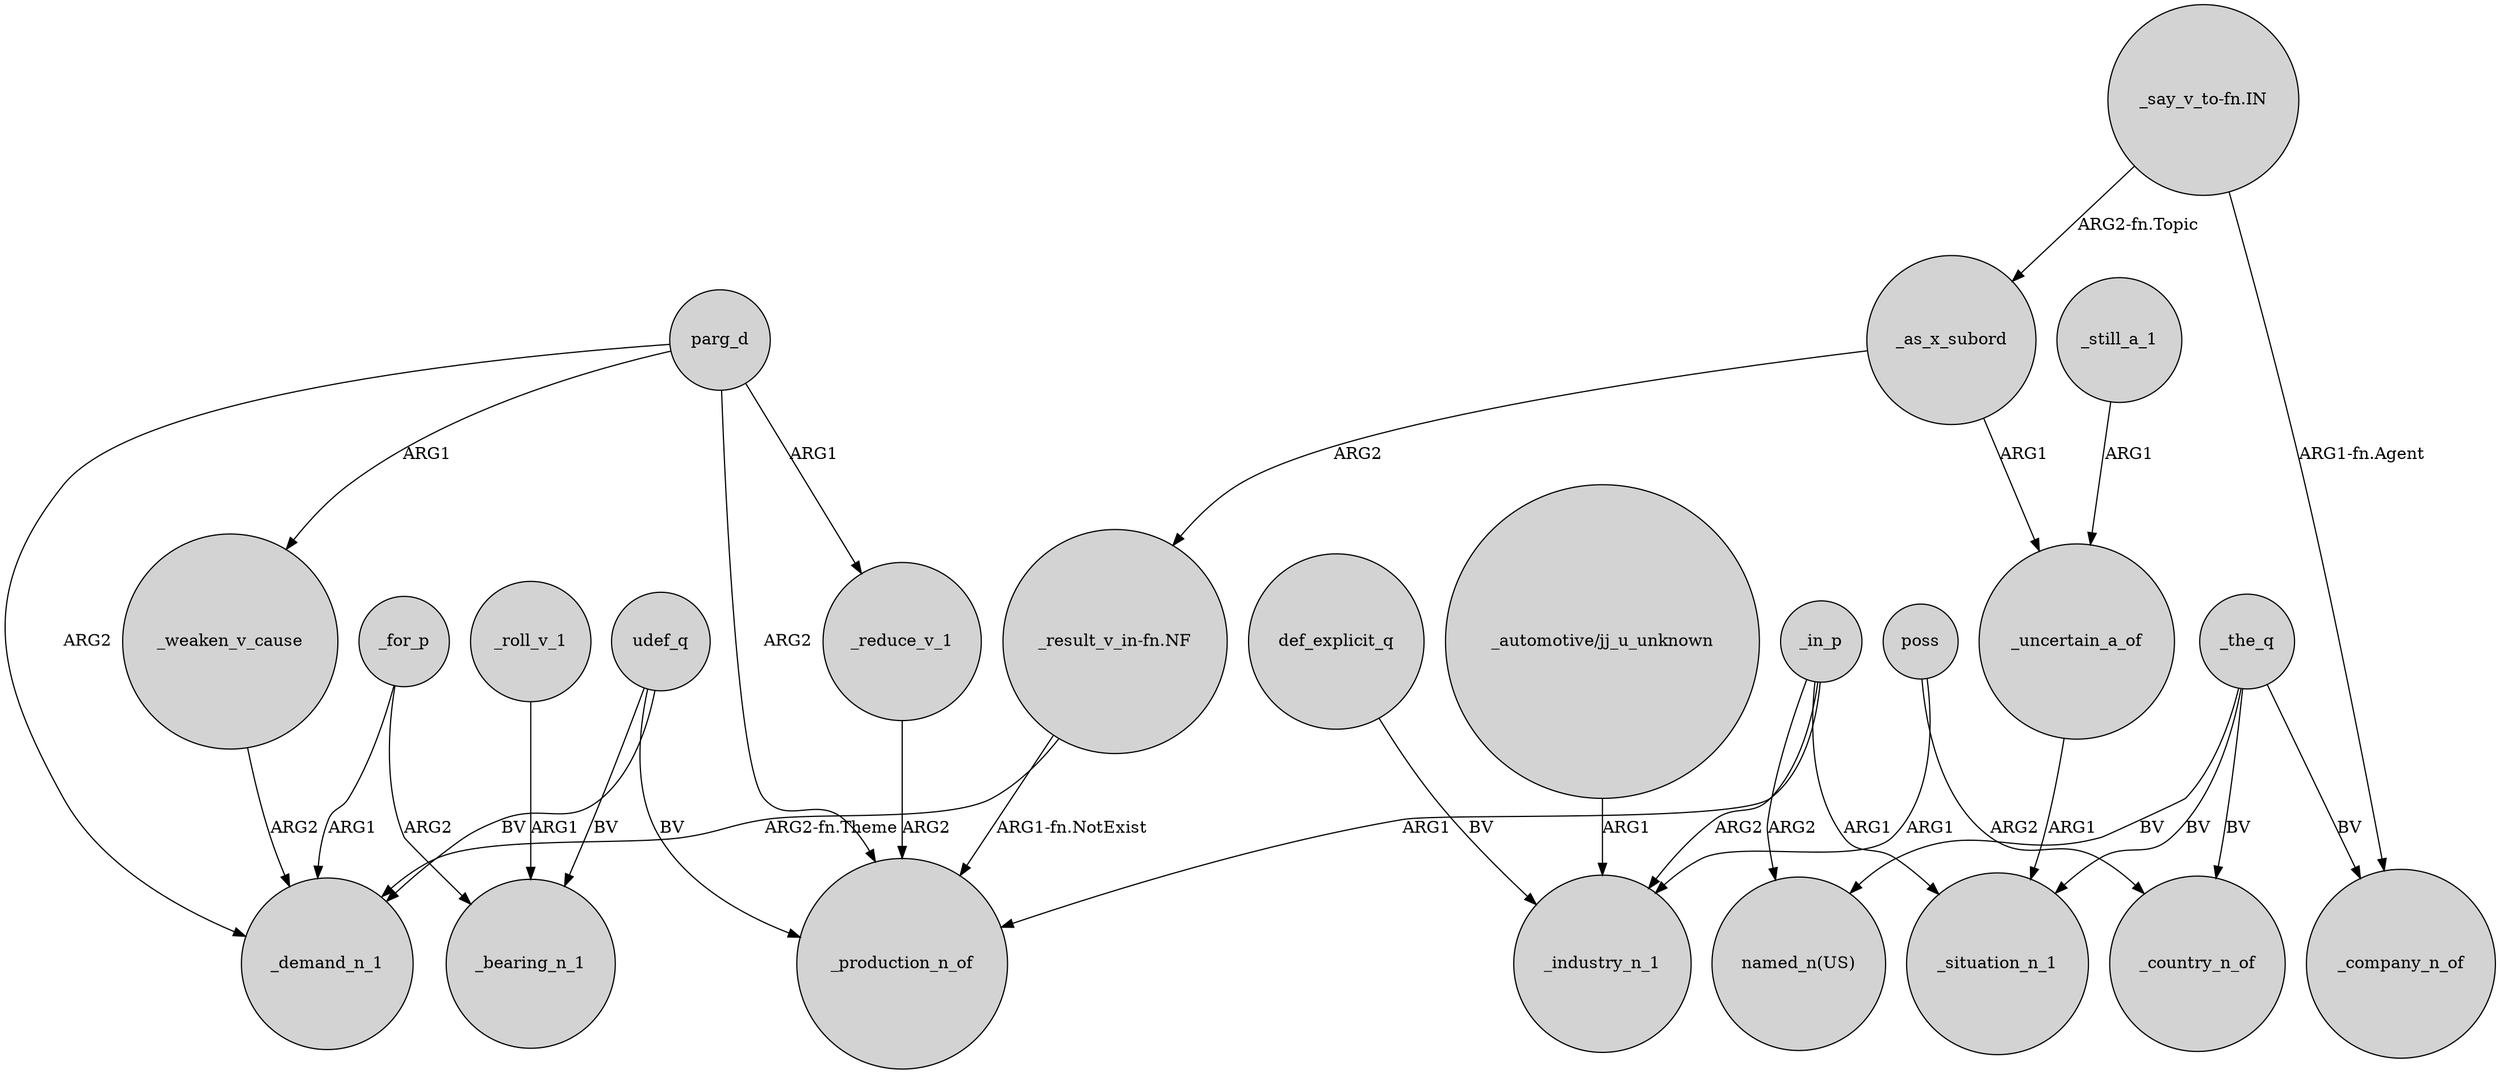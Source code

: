 digraph {
	node [shape=circle style=filled]
	udef_q -> _production_n_of [label=BV]
	"_automotive/jj_u_unknown" -> _industry_n_1 [label=ARG1]
	_uncertain_a_of -> _situation_n_1 [label=ARG1]
	poss -> _country_n_of [label=ARG2]
	_as_x_subord -> _uncertain_a_of [label=ARG1]
	"_result_v_in-fn.NF" -> _production_n_of [label="ARG1-fn.NotExist"]
	_weaken_v_cause -> _demand_n_1 [label=ARG2]
	_in_p -> _industry_n_1 [label=ARG2]
	parg_d -> _weaken_v_cause [label=ARG1]
	_for_p -> _bearing_n_1 [label=ARG2]
	_the_q -> _situation_n_1 [label=BV]
	def_explicit_q -> _industry_n_1 [label=BV]
	udef_q -> _bearing_n_1 [label=BV]
	_in_p -> _situation_n_1 [label=ARG1]
	_in_p -> "named_n(US)" [label=ARG2]
	_the_q -> _company_n_of [label=BV]
	_the_q -> "named_n(US)" [label=BV]
	parg_d -> _production_n_of [label=ARG2]
	_the_q -> _country_n_of [label=BV]
	"_result_v_in-fn.NF" -> _demand_n_1 [label="ARG2-fn.Theme"]
	parg_d -> _demand_n_1 [label=ARG2]
	_for_p -> _demand_n_1 [label=ARG1]
	udef_q -> _demand_n_1 [label=BV]
	_roll_v_1 -> _bearing_n_1 [label=ARG1]
	_in_p -> _production_n_of [label=ARG1]
	"_say_v_to-fn.IN" -> _as_x_subord [label="ARG2-fn.Topic"]
	_as_x_subord -> "_result_v_in-fn.NF" [label=ARG2]
	_still_a_1 -> _uncertain_a_of [label=ARG1]
	"_say_v_to-fn.IN" -> _company_n_of [label="ARG1-fn.Agent"]
	poss -> _industry_n_1 [label=ARG1]
	parg_d -> _reduce_v_1 [label=ARG1]
	_reduce_v_1 -> _production_n_of [label=ARG2]
}
